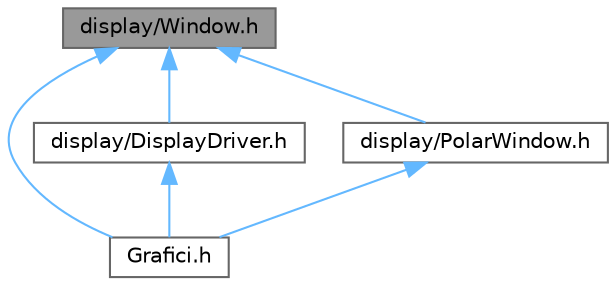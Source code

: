 digraph "display/Window.h"
{
 // LATEX_PDF_SIZE
  bgcolor="transparent";
  edge [fontname=Helvetica,fontsize=10,labelfontname=Helvetica,labelfontsize=10];
  node [fontname=Helvetica,fontsize=10,shape=box,height=0.2,width=0.4];
  Node1 [label="display/Window.h",height=0.2,width=0.4,color="gray40", fillcolor="grey60", style="filled", fontcolor="black",tooltip=" "];
  Node1 -> Node2 [dir="back",color="steelblue1",style="solid"];
  Node2 [label="Grafici.h",height=0.2,width=0.4,color="grey40", fillcolor="white", style="filled",URL="$_grafici_8h.html",tooltip=" "];
  Node1 -> Node3 [dir="back",color="steelblue1",style="solid"];
  Node3 [label="display/DisplayDriver.h",height=0.2,width=0.4,color="grey40", fillcolor="white", style="filled",URL="$_display_driver_8h.html",tooltip=" "];
  Node3 -> Node2 [dir="back",color="steelblue1",style="solid"];
  Node1 -> Node4 [dir="back",color="steelblue1",style="solid"];
  Node4 [label="display/PolarWindow.h",height=0.2,width=0.4,color="grey40", fillcolor="white", style="filled",URL="$_polar_window_8h.html",tooltip=" "];
  Node4 -> Node2 [dir="back",color="steelblue1",style="solid"];
}
